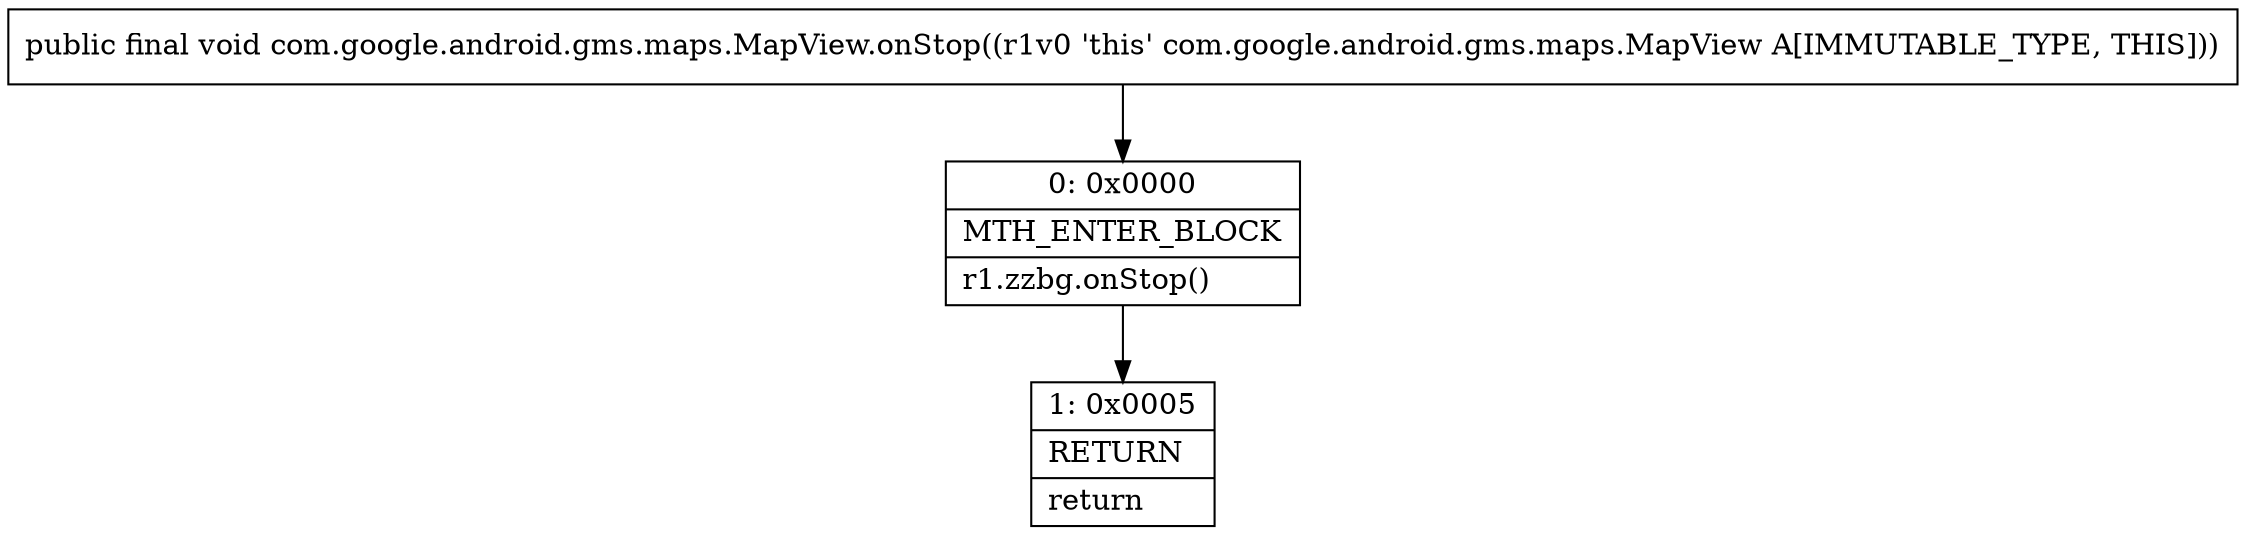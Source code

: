 digraph "CFG forcom.google.android.gms.maps.MapView.onStop()V" {
Node_0 [shape=record,label="{0\:\ 0x0000|MTH_ENTER_BLOCK\l|r1.zzbg.onStop()\l}"];
Node_1 [shape=record,label="{1\:\ 0x0005|RETURN\l|return\l}"];
MethodNode[shape=record,label="{public final void com.google.android.gms.maps.MapView.onStop((r1v0 'this' com.google.android.gms.maps.MapView A[IMMUTABLE_TYPE, THIS])) }"];
MethodNode -> Node_0;
Node_0 -> Node_1;
}

